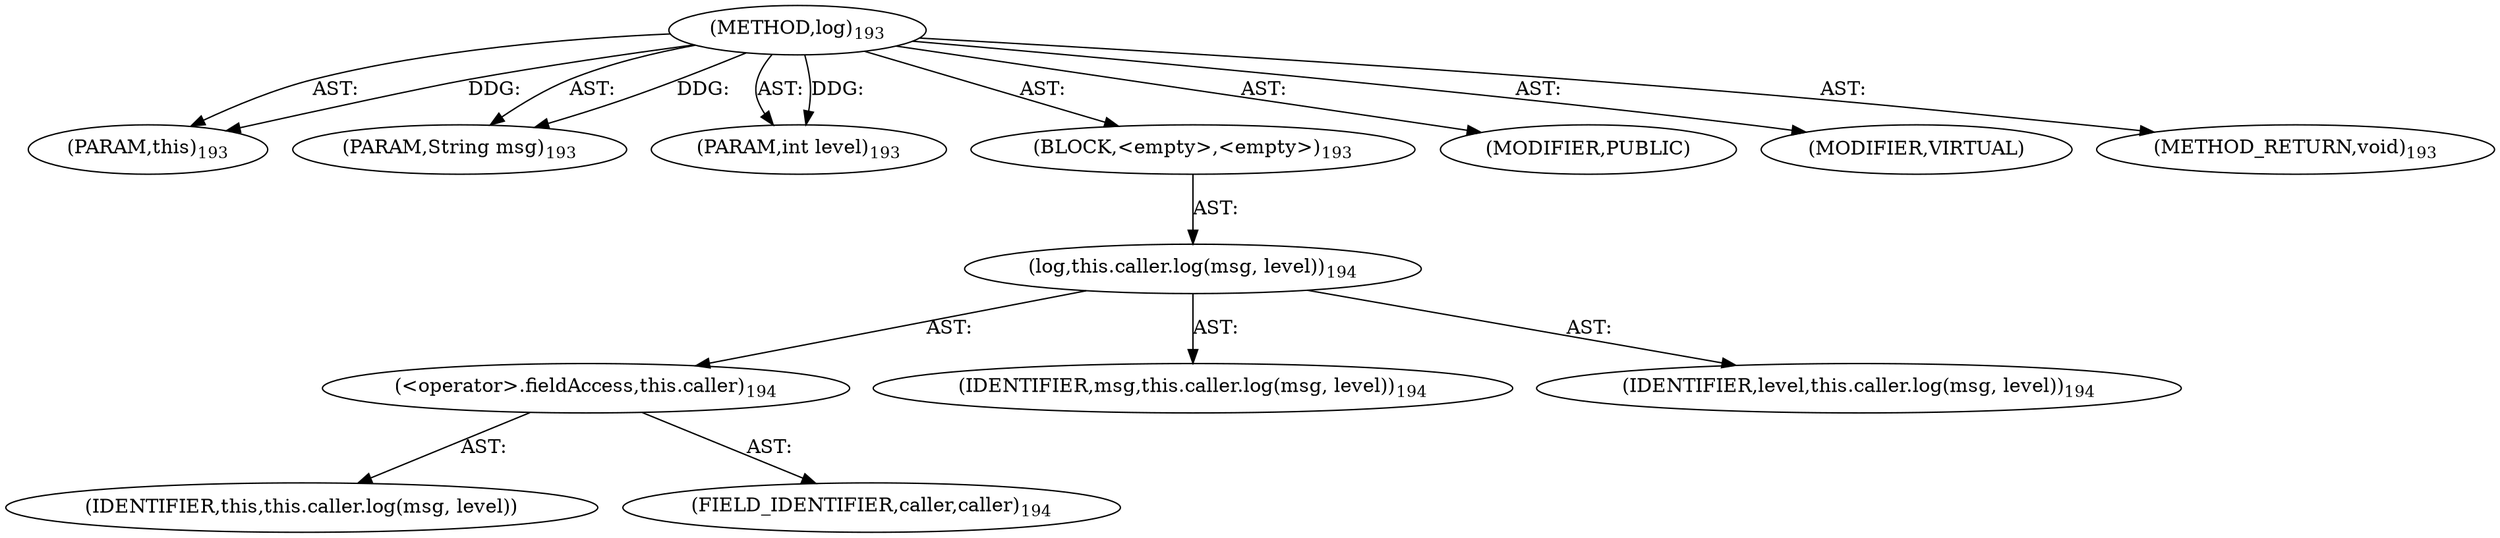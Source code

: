 digraph "log" {  
"111669149701" [label = <(METHOD,log)<SUB>193</SUB>> ]
"115964117025" [label = <(PARAM,this)<SUB>193</SUB>> ]
"115964117026" [label = <(PARAM,String msg)<SUB>193</SUB>> ]
"115964117027" [label = <(PARAM,int level)<SUB>193</SUB>> ]
"25769803795" [label = <(BLOCK,&lt;empty&gt;,&lt;empty&gt;)<SUB>193</SUB>> ]
"30064771197" [label = <(log,this.caller.log(msg, level))<SUB>194</SUB>> ]
"30064771198" [label = <(&lt;operator&gt;.fieldAccess,this.caller)<SUB>194</SUB>> ]
"68719476840" [label = <(IDENTIFIER,this,this.caller.log(msg, level))> ]
"55834574867" [label = <(FIELD_IDENTIFIER,caller,caller)<SUB>194</SUB>> ]
"68719476841" [label = <(IDENTIFIER,msg,this.caller.log(msg, level))<SUB>194</SUB>> ]
"68719476842" [label = <(IDENTIFIER,level,this.caller.log(msg, level))<SUB>194</SUB>> ]
"133143986186" [label = <(MODIFIER,PUBLIC)> ]
"133143986187" [label = <(MODIFIER,VIRTUAL)> ]
"128849018885" [label = <(METHOD_RETURN,void)<SUB>193</SUB>> ]
  "111669149701" -> "115964117025"  [ label = "AST: "] 
  "111669149701" -> "115964117026"  [ label = "AST: "] 
  "111669149701" -> "115964117027"  [ label = "AST: "] 
  "111669149701" -> "25769803795"  [ label = "AST: "] 
  "111669149701" -> "133143986186"  [ label = "AST: "] 
  "111669149701" -> "133143986187"  [ label = "AST: "] 
  "111669149701" -> "128849018885"  [ label = "AST: "] 
  "25769803795" -> "30064771197"  [ label = "AST: "] 
  "30064771197" -> "30064771198"  [ label = "AST: "] 
  "30064771197" -> "68719476841"  [ label = "AST: "] 
  "30064771197" -> "68719476842"  [ label = "AST: "] 
  "30064771198" -> "68719476840"  [ label = "AST: "] 
  "30064771198" -> "55834574867"  [ label = "AST: "] 
  "111669149701" -> "115964117025"  [ label = "DDG: "] 
  "111669149701" -> "115964117026"  [ label = "DDG: "] 
  "111669149701" -> "115964117027"  [ label = "DDG: "] 
}
